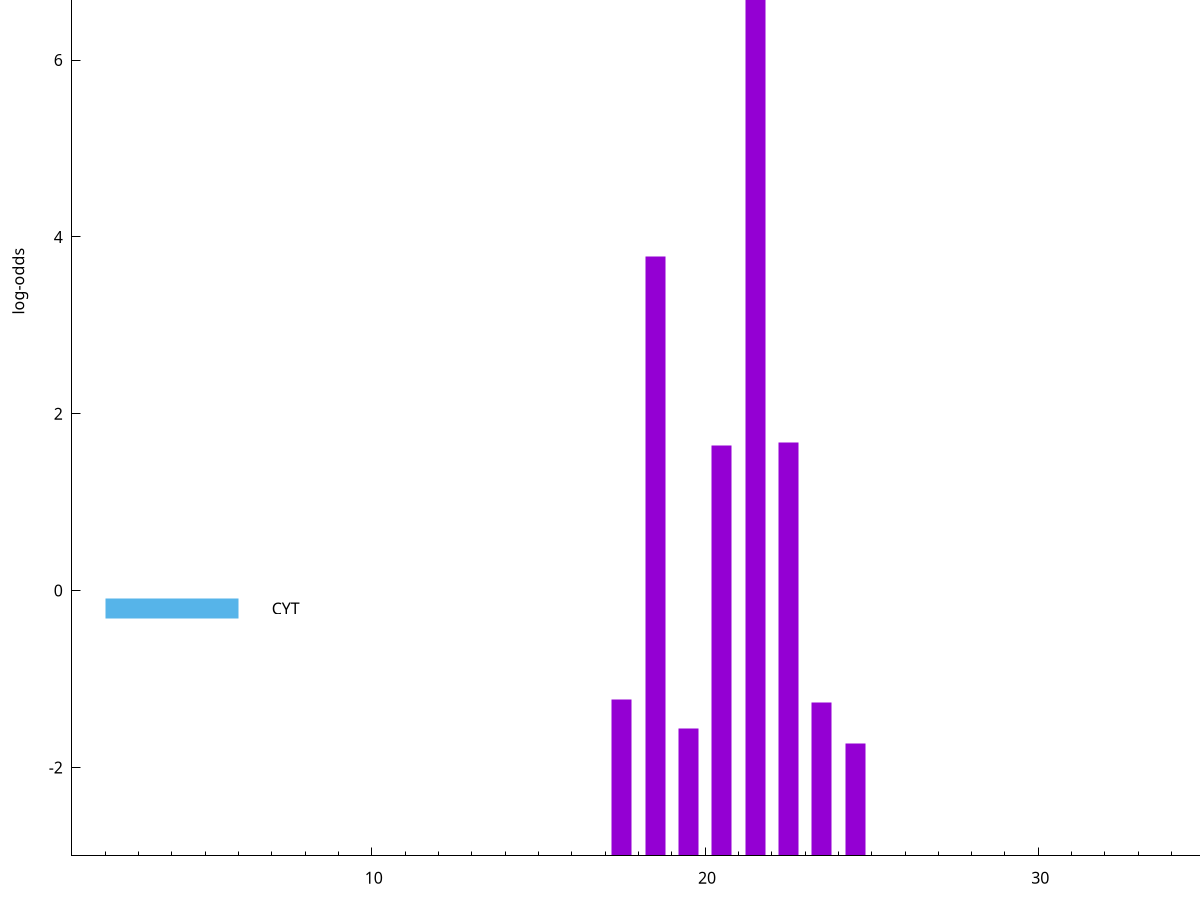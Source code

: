 set title "LipoP predictions for SRR4017925.gff"
set size 2., 1.4
set xrange [1:70] 
set mxtics 10
set yrange [-3:10]
set y2range [0:13]
set ylabel "log-odds"
set term postscript eps color solid "Helvetica" 30
set output "SRR4017925.gff78.eps"
set arrow from 2,8.42553 to 6,8.42553 nohead lt 1 lw 20
set label "SpI" at 7,8.42553
set arrow from 2,-0.200913 to 6,-0.200913 nohead lt 3 lw 20
set label "CYT" at 7,-0.200913
set arrow from 2,8.42553 to 6,8.42553 nohead lt 1 lw 20
set label "SpI" at 7,8.42553
# NOTE: The scores below are the log-odds scores with the threshold
# NOTE: subtracted (a hack to make gnuplot make the histogram all
# NOTE: look nice).
plot "-" axes x1y2 title "" with impulses lt 1 lw 20
21.500000 11.332270
18.500000 6.776590
22.500000 4.676660
20.500000 4.646070
17.500000 1.763580
23.500000 1.738480
19.500000 1.439670
24.500000 1.267410
e
exit
